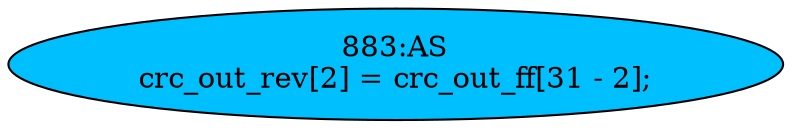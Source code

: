 strict digraph "" {
	node [label="\N"];
	"883:AS"	 [ast="<pyverilog.vparser.ast.Assign object at 0x7f01261e8d90>",
		def_var="['crc_out_rev']",
		fillcolor=deepskyblue,
		label="883:AS
crc_out_rev[2] = crc_out_ff[31 - 2];",
		statements="[]",
		style=filled,
		typ=Assign,
		use_var="['crc_out_ff']"];
}
